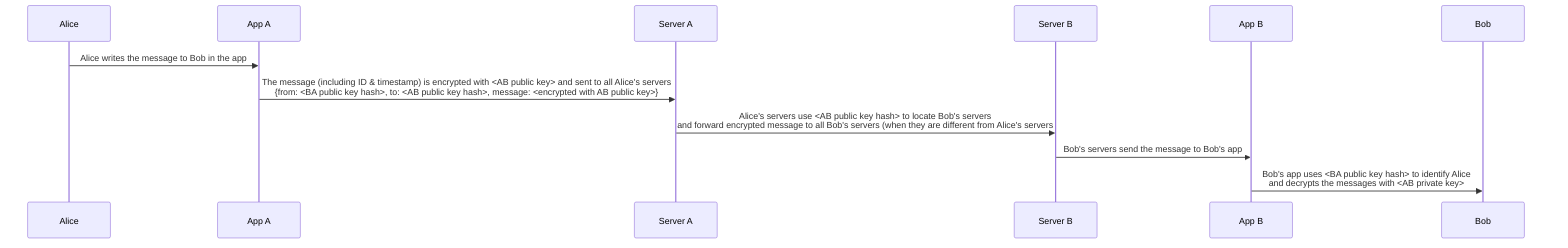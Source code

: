 sequenceDiagram
  participant Alice
  participant App A
  participant Server A
  participant Server B
  participant App B
  participant Bob
  Alice ->> App A: Alice writes the message to Bob in the app
  App A ->> Server A: The message (including ID & timestamp) is encrypted with <AB public key> and sent to all Alice's servers<br>{from: <BA public key hash>, to: <AB public key hash>, message: <encrypted with AB public key>}
  Server A ->> Server B: Alice's servers use <AB public key hash> to locate Bob's servers<br>and forward encrypted message to all Bob's servers (when they are different from Alice's servers
  Server B ->> App B: Bob's servers send the message to Bob's app
  App B ->> Bob: Bob's app uses <BA public key hash> to identify Alice<br>and decrypts the messages with <AB private key>